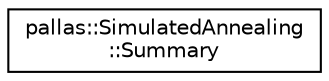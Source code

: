 digraph "Graphical Class Hierarchy"
{
  edge [fontname="Helvetica",fontsize="10",labelfontname="Helvetica",labelfontsize="10"];
  node [fontname="Helvetica",fontsize="10",shape=record];
  rankdir="LR";
  Node1 [label="pallas::SimulatedAnnealing\l::Summary",height=0.2,width=0.4,color="black", fillcolor="white", style="filled",URL="$structpallas_1_1_simulated_annealing_1_1_summary.html",tooltip="Contains a summary of the optimization. "];
}
